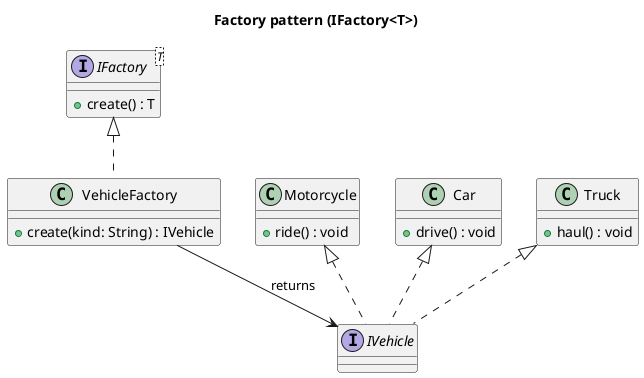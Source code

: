 @startuml Factory
title Factory pattern (IFactory<T>)
interface "IFactory<T>" as IFactory_T {
    +create() : T
}

interface IVehicle {}

class Motorcycle {
    +ride() : void
}

class Car {
    +drive() : void
}

class Truck {
    +haul() : void
}


class VehicleFactory {
    +create(kind: String) : IVehicle
}

IFactory_T <|.. VehicleFactory
VehicleFactory --> IVehicle : returns
Motorcycle <|.. IVehicle
Car <|.. IVehicle
Truck <|.. IVehicle

@enduml